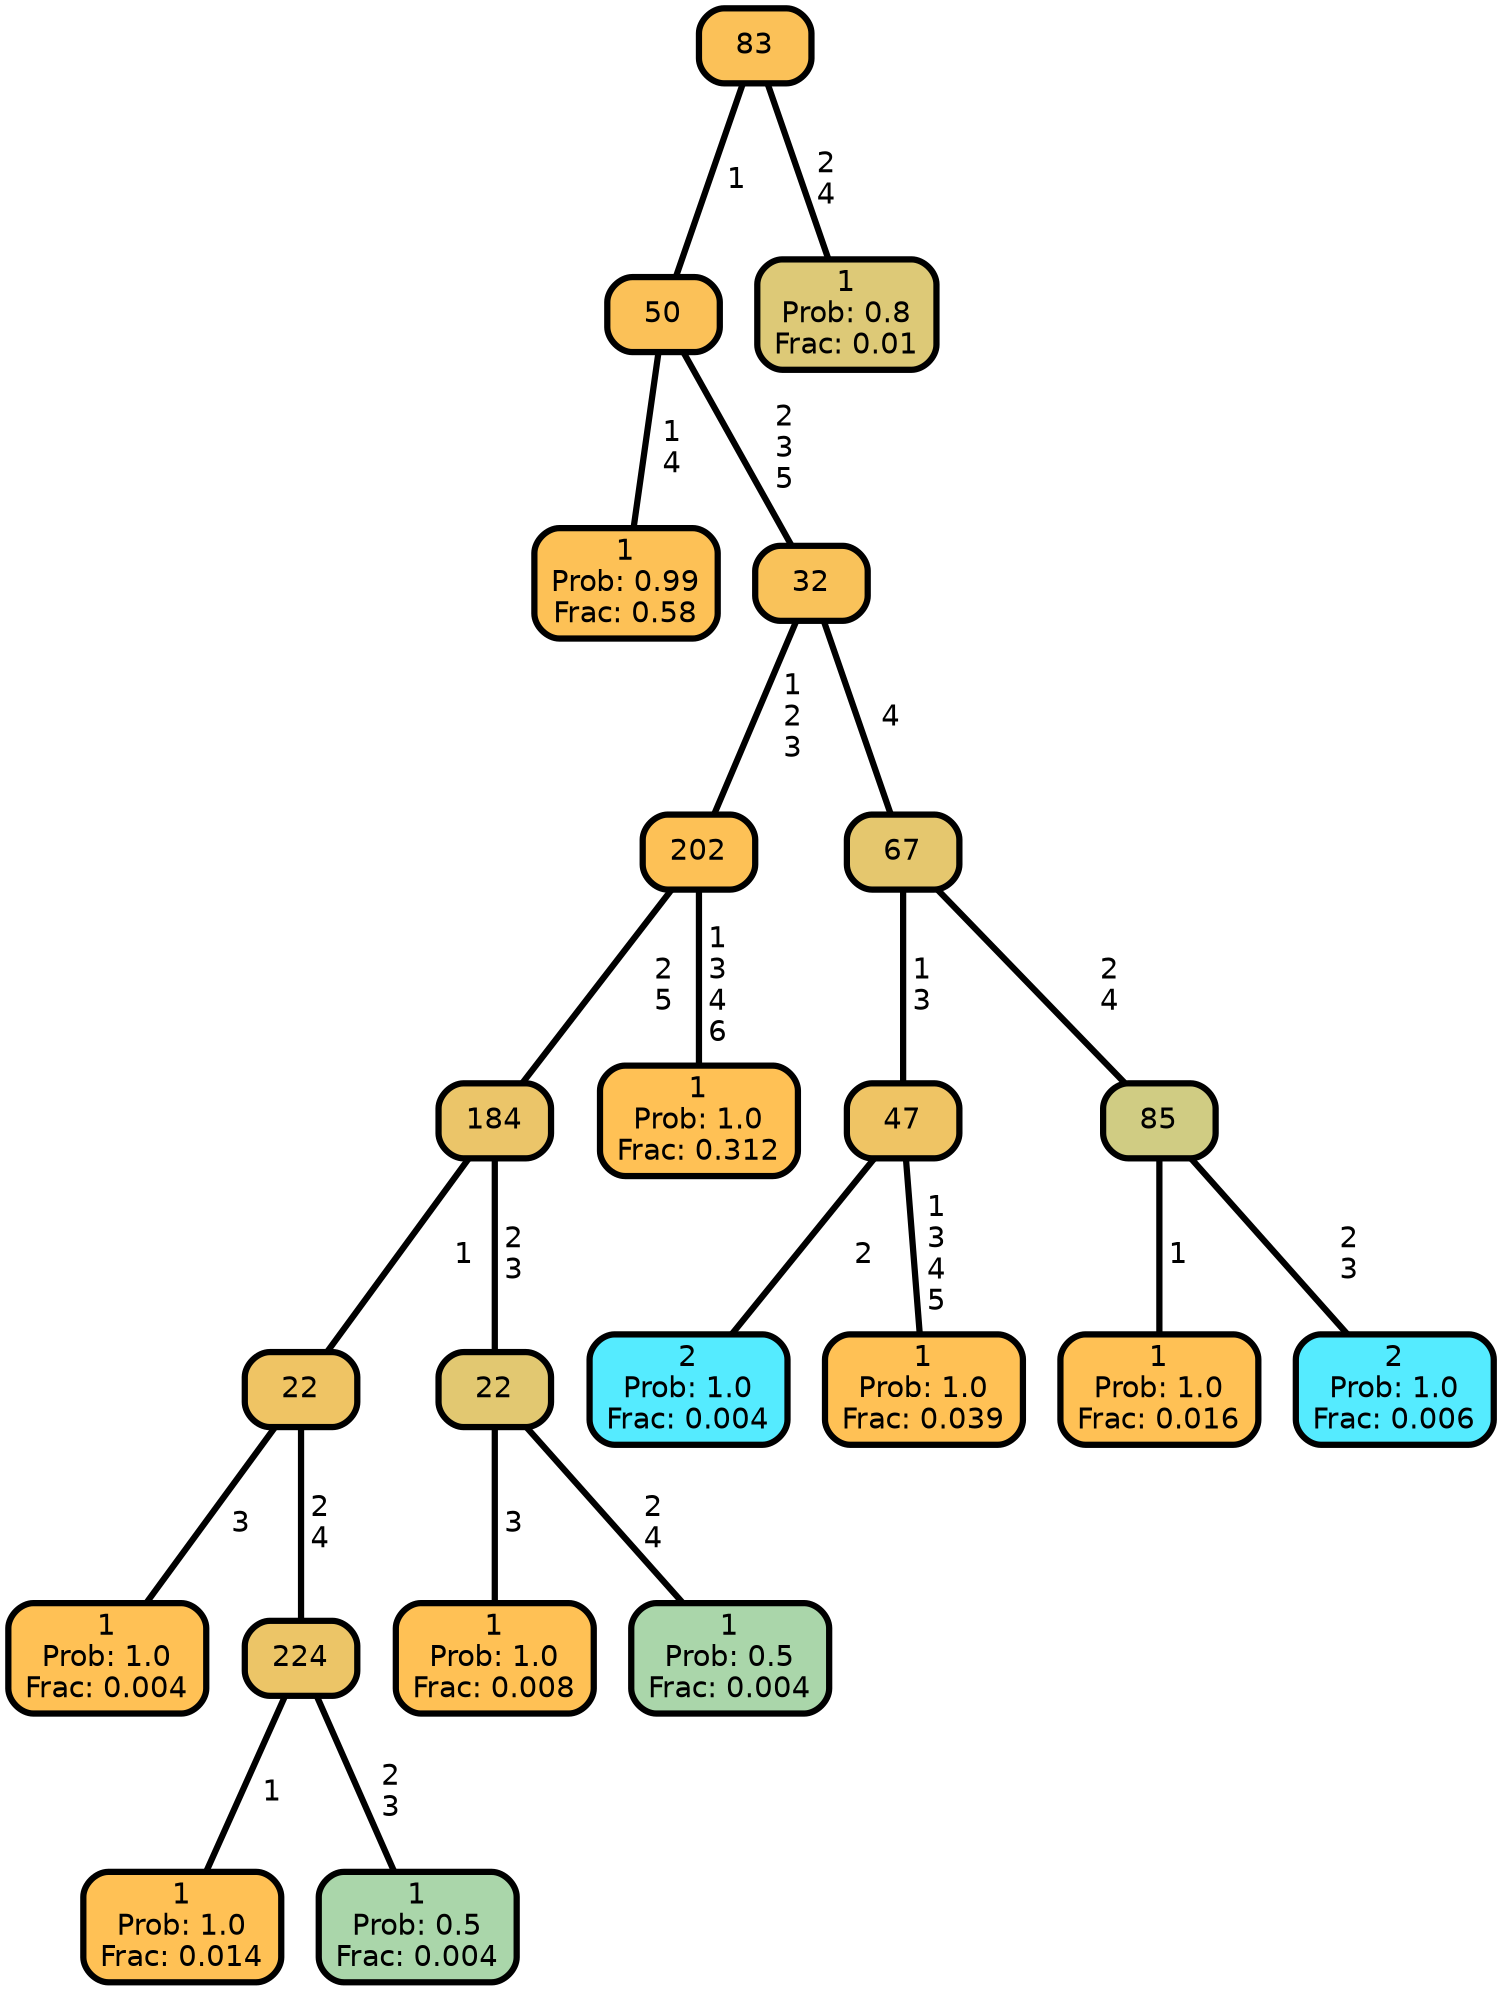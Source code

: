 graph Tree {
node [shape=box, style="filled, rounded",color="black",penwidth="3",fontcolor="black",                 fontname=helvetica] ;
graph [ranksep="0 equally", splines=straight,                 bgcolor=transparent, dpi=200] ;
edge [fontname=helvetica, color=black] ;
0 [label="1
Prob: 0.99
Frac: 0.58", fillcolor="#fdc156"] ;
1 [label="50", fillcolor="#fbc158"] ;
2 [label="1
Prob: 1.0
Frac: 0.004", fillcolor="#ffc155"] ;
3 [label="22", fillcolor="#efc464"] ;
4 [label="1
Prob: 1.0
Frac: 0.014", fillcolor="#ffc155"] ;
5 [label="224", fillcolor="#ecc567"] ;
6 [label="1
Prob: 0.5
Frac: 0.004", fillcolor="#aad6aa"] ;
7 [label="184", fillcolor="#ebc569"] ;
8 [label="1
Prob: 1.0
Frac: 0.008", fillcolor="#ffc155"] ;
9 [label="22", fillcolor="#e2c871"] ;
10 [label="1
Prob: 0.5
Frac: 0.004", fillcolor="#aad6aa"] ;
11 [label="202", fillcolor="#fdc156"] ;
12 [label="1
Prob: 1.0
Frac: 0.312", fillcolor="#ffc155"] ;
13 [label="32", fillcolor="#f9c25a"] ;
14 [label="2
Prob: 1.0
Frac: 0.004", fillcolor="#55ebff"] ;
15 [label="47", fillcolor="#efc464"] ;
16 [label="1
Prob: 1.0
Frac: 0.039", fillcolor="#ffc155"] ;
17 [label="67", fillcolor="#e5c76e"] ;
18 [label="1
Prob: 1.0
Frac: 0.016", fillcolor="#ffc155"] ;
19 [label="85", fillcolor="#d0cc83"] ;
20 [label="2
Prob: 1.0
Frac: 0.006", fillcolor="#55ebff"] ;
21 [label="83", fillcolor="#fbc158"] ;
22 [label="1
Prob: 0.8
Frac: 0.01", fillcolor="#ddc977"] ;
1 -- 0 [label=" 1\n 4",penwidth=3] ;
1 -- 13 [label=" 2\n 3\n 5",penwidth=3] ;
3 -- 2 [label=" 3",penwidth=3] ;
3 -- 5 [label=" 2\n 4",penwidth=3] ;
5 -- 4 [label=" 1",penwidth=3] ;
5 -- 6 [label=" 2\n 3",penwidth=3] ;
7 -- 3 [label=" 1",penwidth=3] ;
7 -- 9 [label=" 2\n 3",penwidth=3] ;
9 -- 8 [label=" 3",penwidth=3] ;
9 -- 10 [label=" 2\n 4",penwidth=3] ;
11 -- 7 [label=" 2\n 5",penwidth=3] ;
11 -- 12 [label=" 1\n 3\n 4\n 6",penwidth=3] ;
13 -- 11 [label=" 1\n 2\n 3",penwidth=3] ;
13 -- 17 [label=" 4",penwidth=3] ;
15 -- 14 [label=" 2",penwidth=3] ;
15 -- 16 [label=" 1\n 3\n 4\n 5",penwidth=3] ;
17 -- 15 [label=" 1\n 3",penwidth=3] ;
17 -- 19 [label=" 2\n 4",penwidth=3] ;
19 -- 18 [label=" 1",penwidth=3] ;
19 -- 20 [label=" 2\n 3",penwidth=3] ;
21 -- 1 [label=" 1",penwidth=3] ;
21 -- 22 [label=" 2\n 4",penwidth=3] ;
{rank = same;}}